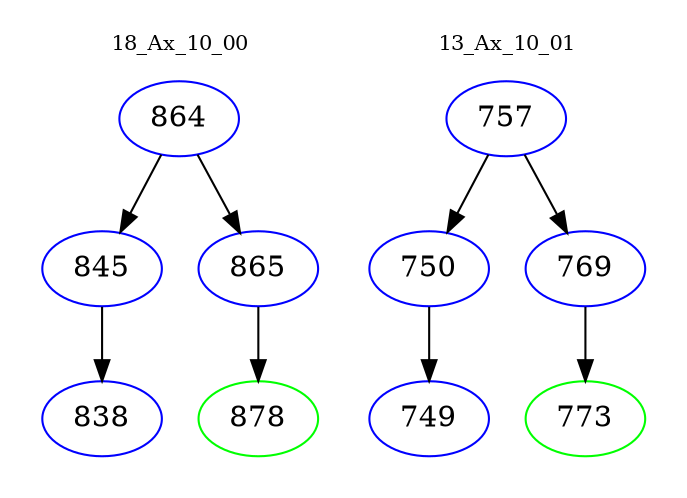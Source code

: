 digraph{
subgraph cluster_0 {
color = white
label = "18_Ax_10_00";
fontsize=10;
T0_864 [label="864", color="blue"]
T0_864 -> T0_845 [color="black"]
T0_845 [label="845", color="blue"]
T0_845 -> T0_838 [color="black"]
T0_838 [label="838", color="blue"]
T0_864 -> T0_865 [color="black"]
T0_865 [label="865", color="blue"]
T0_865 -> T0_878 [color="black"]
T0_878 [label="878", color="green"]
}
subgraph cluster_1 {
color = white
label = "13_Ax_10_01";
fontsize=10;
T1_757 [label="757", color="blue"]
T1_757 -> T1_750 [color="black"]
T1_750 [label="750", color="blue"]
T1_750 -> T1_749 [color="black"]
T1_749 [label="749", color="blue"]
T1_757 -> T1_769 [color="black"]
T1_769 [label="769", color="blue"]
T1_769 -> T1_773 [color="black"]
T1_773 [label="773", color="green"]
}
}
